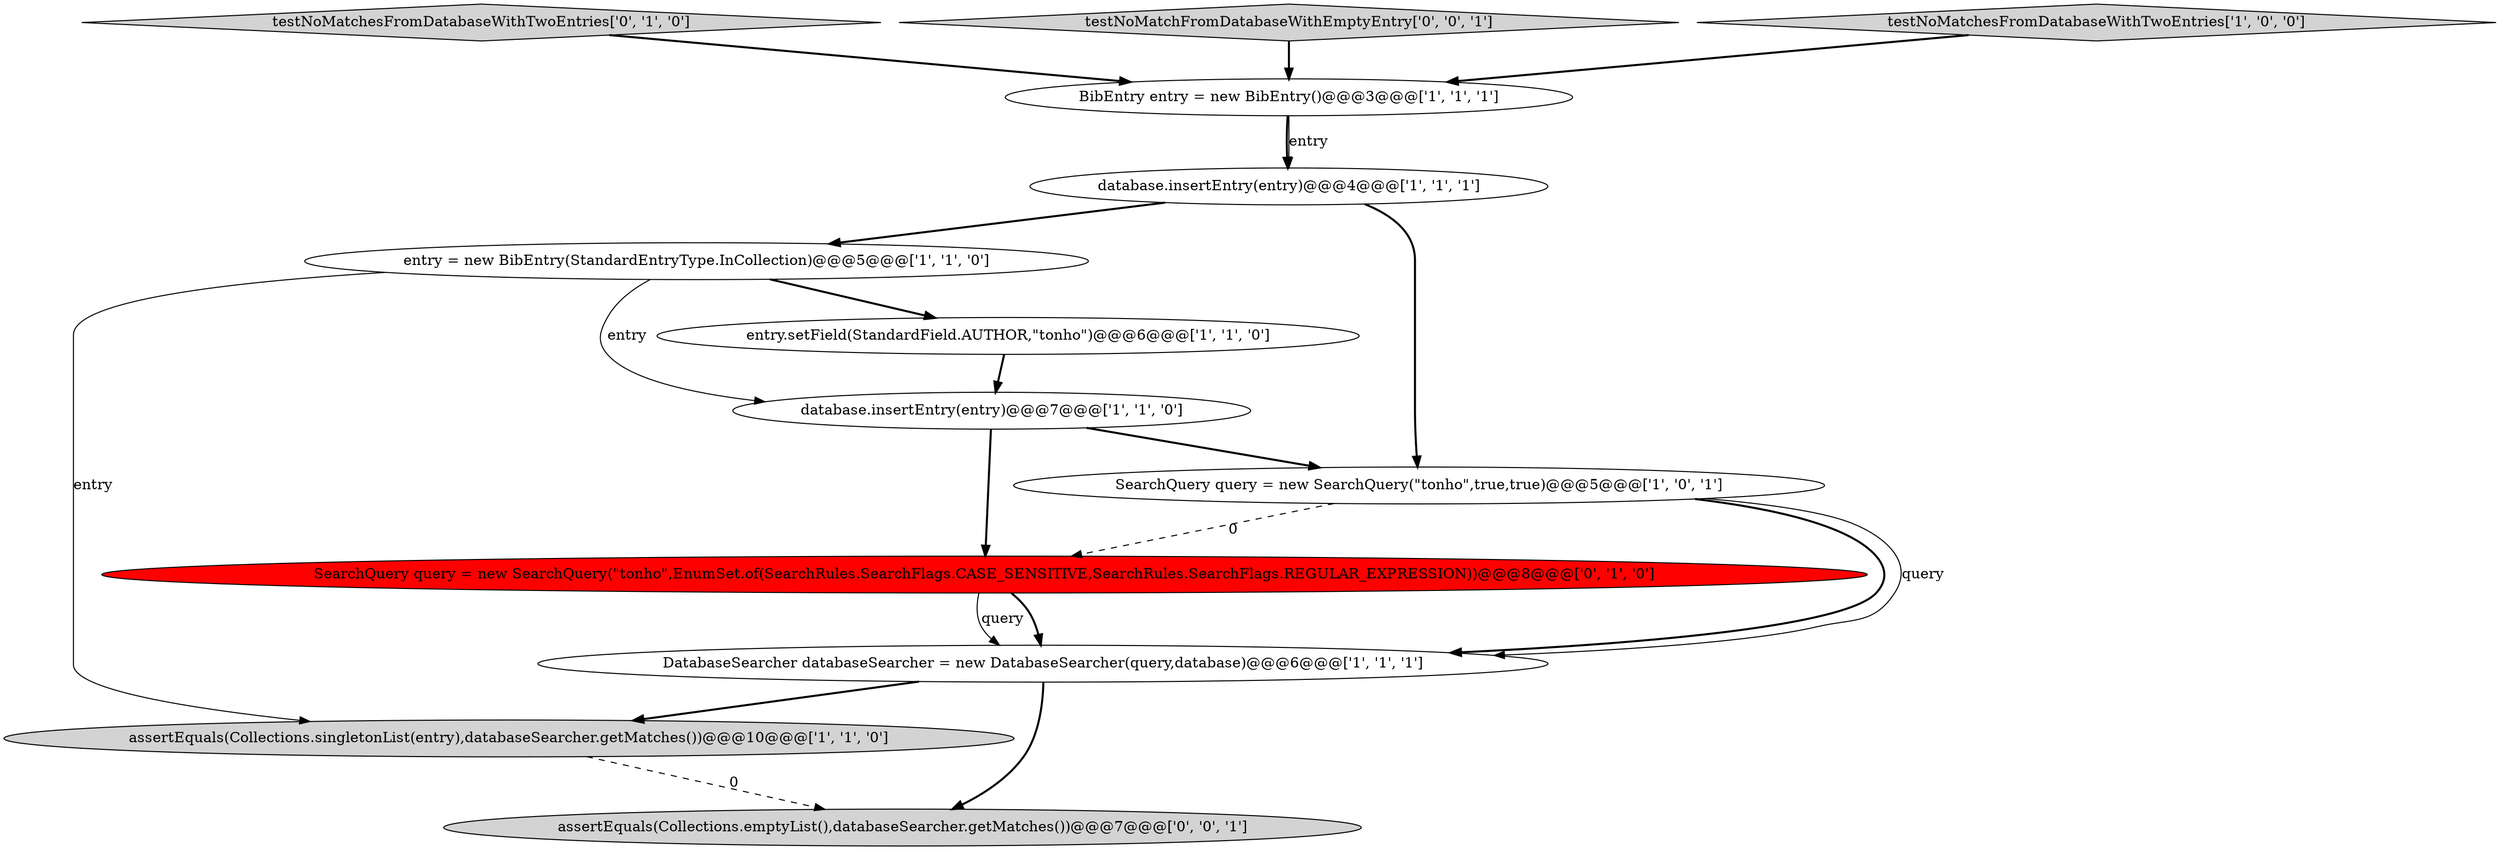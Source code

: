 digraph {
7 [style = filled, label = "BibEntry entry = new BibEntry()@@@3@@@['1', '1', '1']", fillcolor = white, shape = ellipse image = "AAA0AAABBB1BBB"];
10 [style = filled, label = "testNoMatchesFromDatabaseWithTwoEntries['0', '1', '0']", fillcolor = lightgray, shape = diamond image = "AAA0AAABBB2BBB"];
8 [style = filled, label = "entry.setField(StandardField.AUTHOR,\"tonho\")@@@6@@@['1', '1', '0']", fillcolor = white, shape = ellipse image = "AAA0AAABBB1BBB"];
6 [style = filled, label = "database.insertEntry(entry)@@@7@@@['1', '1', '0']", fillcolor = white, shape = ellipse image = "AAA0AAABBB1BBB"];
12 [style = filled, label = "assertEquals(Collections.emptyList(),databaseSearcher.getMatches())@@@7@@@['0', '0', '1']", fillcolor = lightgray, shape = ellipse image = "AAA0AAABBB3BBB"];
11 [style = filled, label = "testNoMatchFromDatabaseWithEmptyEntry['0', '0', '1']", fillcolor = lightgray, shape = diamond image = "AAA0AAABBB3BBB"];
3 [style = filled, label = "database.insertEntry(entry)@@@4@@@['1', '1', '1']", fillcolor = white, shape = ellipse image = "AAA0AAABBB1BBB"];
0 [style = filled, label = "testNoMatchesFromDatabaseWithTwoEntries['1', '0', '0']", fillcolor = lightgray, shape = diamond image = "AAA0AAABBB1BBB"];
2 [style = filled, label = "assertEquals(Collections.singletonList(entry),databaseSearcher.getMatches())@@@10@@@['1', '1', '0']", fillcolor = lightgray, shape = ellipse image = "AAA0AAABBB1BBB"];
9 [style = filled, label = "SearchQuery query = new SearchQuery(\"tonho\",EnumSet.of(SearchRules.SearchFlags.CASE_SENSITIVE,SearchRules.SearchFlags.REGULAR_EXPRESSION))@@@8@@@['0', '1', '0']", fillcolor = red, shape = ellipse image = "AAA1AAABBB2BBB"];
4 [style = filled, label = "DatabaseSearcher databaseSearcher = new DatabaseSearcher(query,database)@@@6@@@['1', '1', '1']", fillcolor = white, shape = ellipse image = "AAA0AAABBB1BBB"];
5 [style = filled, label = "entry = new BibEntry(StandardEntryType.InCollection)@@@5@@@['1', '1', '0']", fillcolor = white, shape = ellipse image = "AAA0AAABBB1BBB"];
1 [style = filled, label = "SearchQuery query = new SearchQuery(\"tonho\",true,true)@@@5@@@['1', '0', '1']", fillcolor = white, shape = ellipse image = "AAA0AAABBB1BBB"];
5->8 [style = bold, label=""];
1->4 [style = bold, label=""];
3->1 [style = bold, label=""];
9->4 [style = bold, label=""];
1->9 [style = dashed, label="0"];
8->6 [style = bold, label=""];
4->2 [style = bold, label=""];
9->4 [style = solid, label="query"];
5->2 [style = solid, label="entry"];
10->7 [style = bold, label=""];
7->3 [style = bold, label=""];
0->7 [style = bold, label=""];
5->6 [style = solid, label="entry"];
6->1 [style = bold, label=""];
2->12 [style = dashed, label="0"];
3->5 [style = bold, label=""];
4->12 [style = bold, label=""];
6->9 [style = bold, label=""];
7->3 [style = solid, label="entry"];
1->4 [style = solid, label="query"];
11->7 [style = bold, label=""];
}
